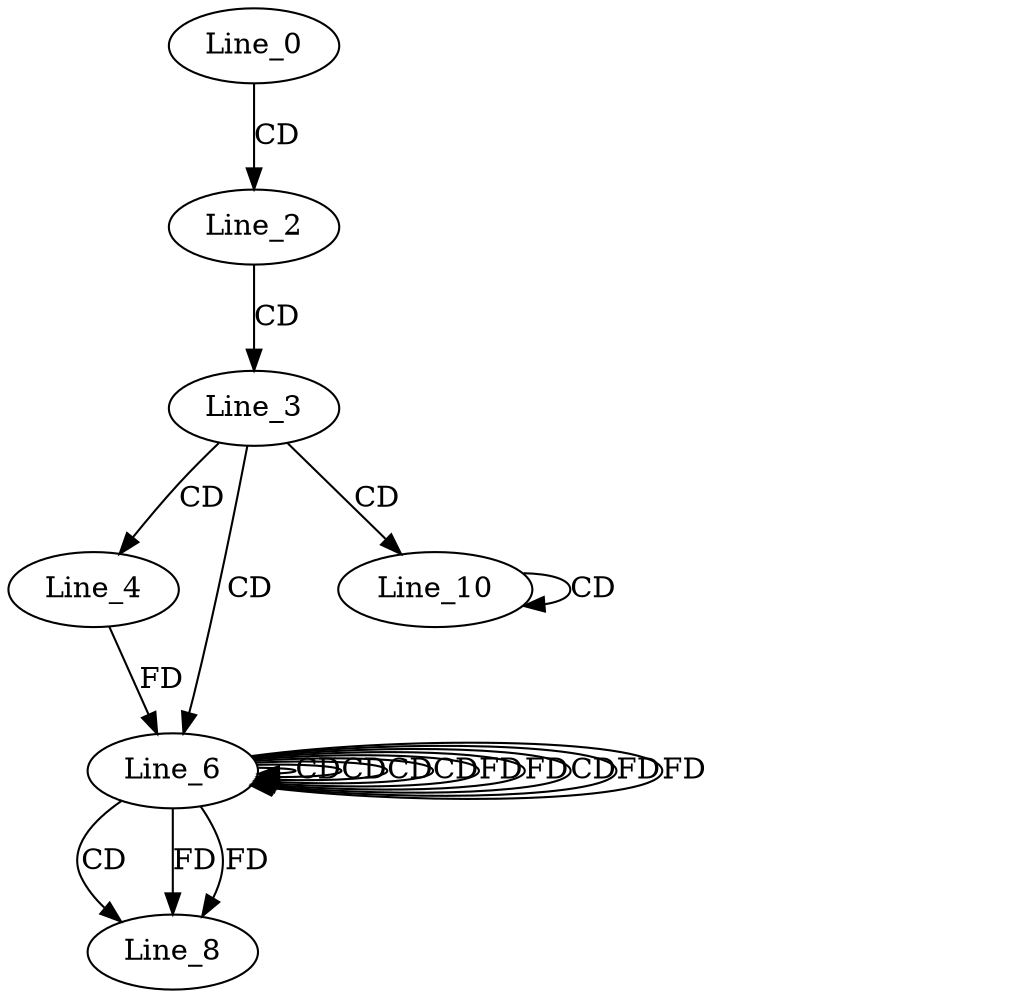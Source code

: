 digraph G {
  Line_0;
  Line_2;
  Line_3;
  Line_4;
  Line_6;
  Line_6;
  Line_6;
  Line_6;
  Line_6;
  Line_8;
  Line_10;
  Line_10;
  Line_0 -> Line_2 [ label="CD" ];
  Line_2 -> Line_3 [ label="CD" ];
  Line_3 -> Line_4 [ label="CD" ];
  Line_3 -> Line_6 [ label="CD" ];
  Line_6 -> Line_6 [ label="CD" ];
  Line_6 -> Line_6 [ label="CD" ];
  Line_6 -> Line_6 [ label="CD" ];
  Line_4 -> Line_6 [ label="FD" ];
  Line_6 -> Line_6 [ label="CD" ];
  Line_6 -> Line_6 [ label="FD" ];
  Line_6 -> Line_6 [ label="FD" ];
  Line_6 -> Line_6 [ label="CD" ];
  Line_6 -> Line_8 [ label="CD" ];
  Line_6 -> Line_8 [ label="FD" ];
  Line_6 -> Line_8 [ label="FD" ];
  Line_3 -> Line_10 [ label="CD" ];
  Line_10 -> Line_10 [ label="CD" ];
  Line_6 -> Line_6 [ label="FD" ];
  Line_6 -> Line_6 [ label="FD" ];
}
